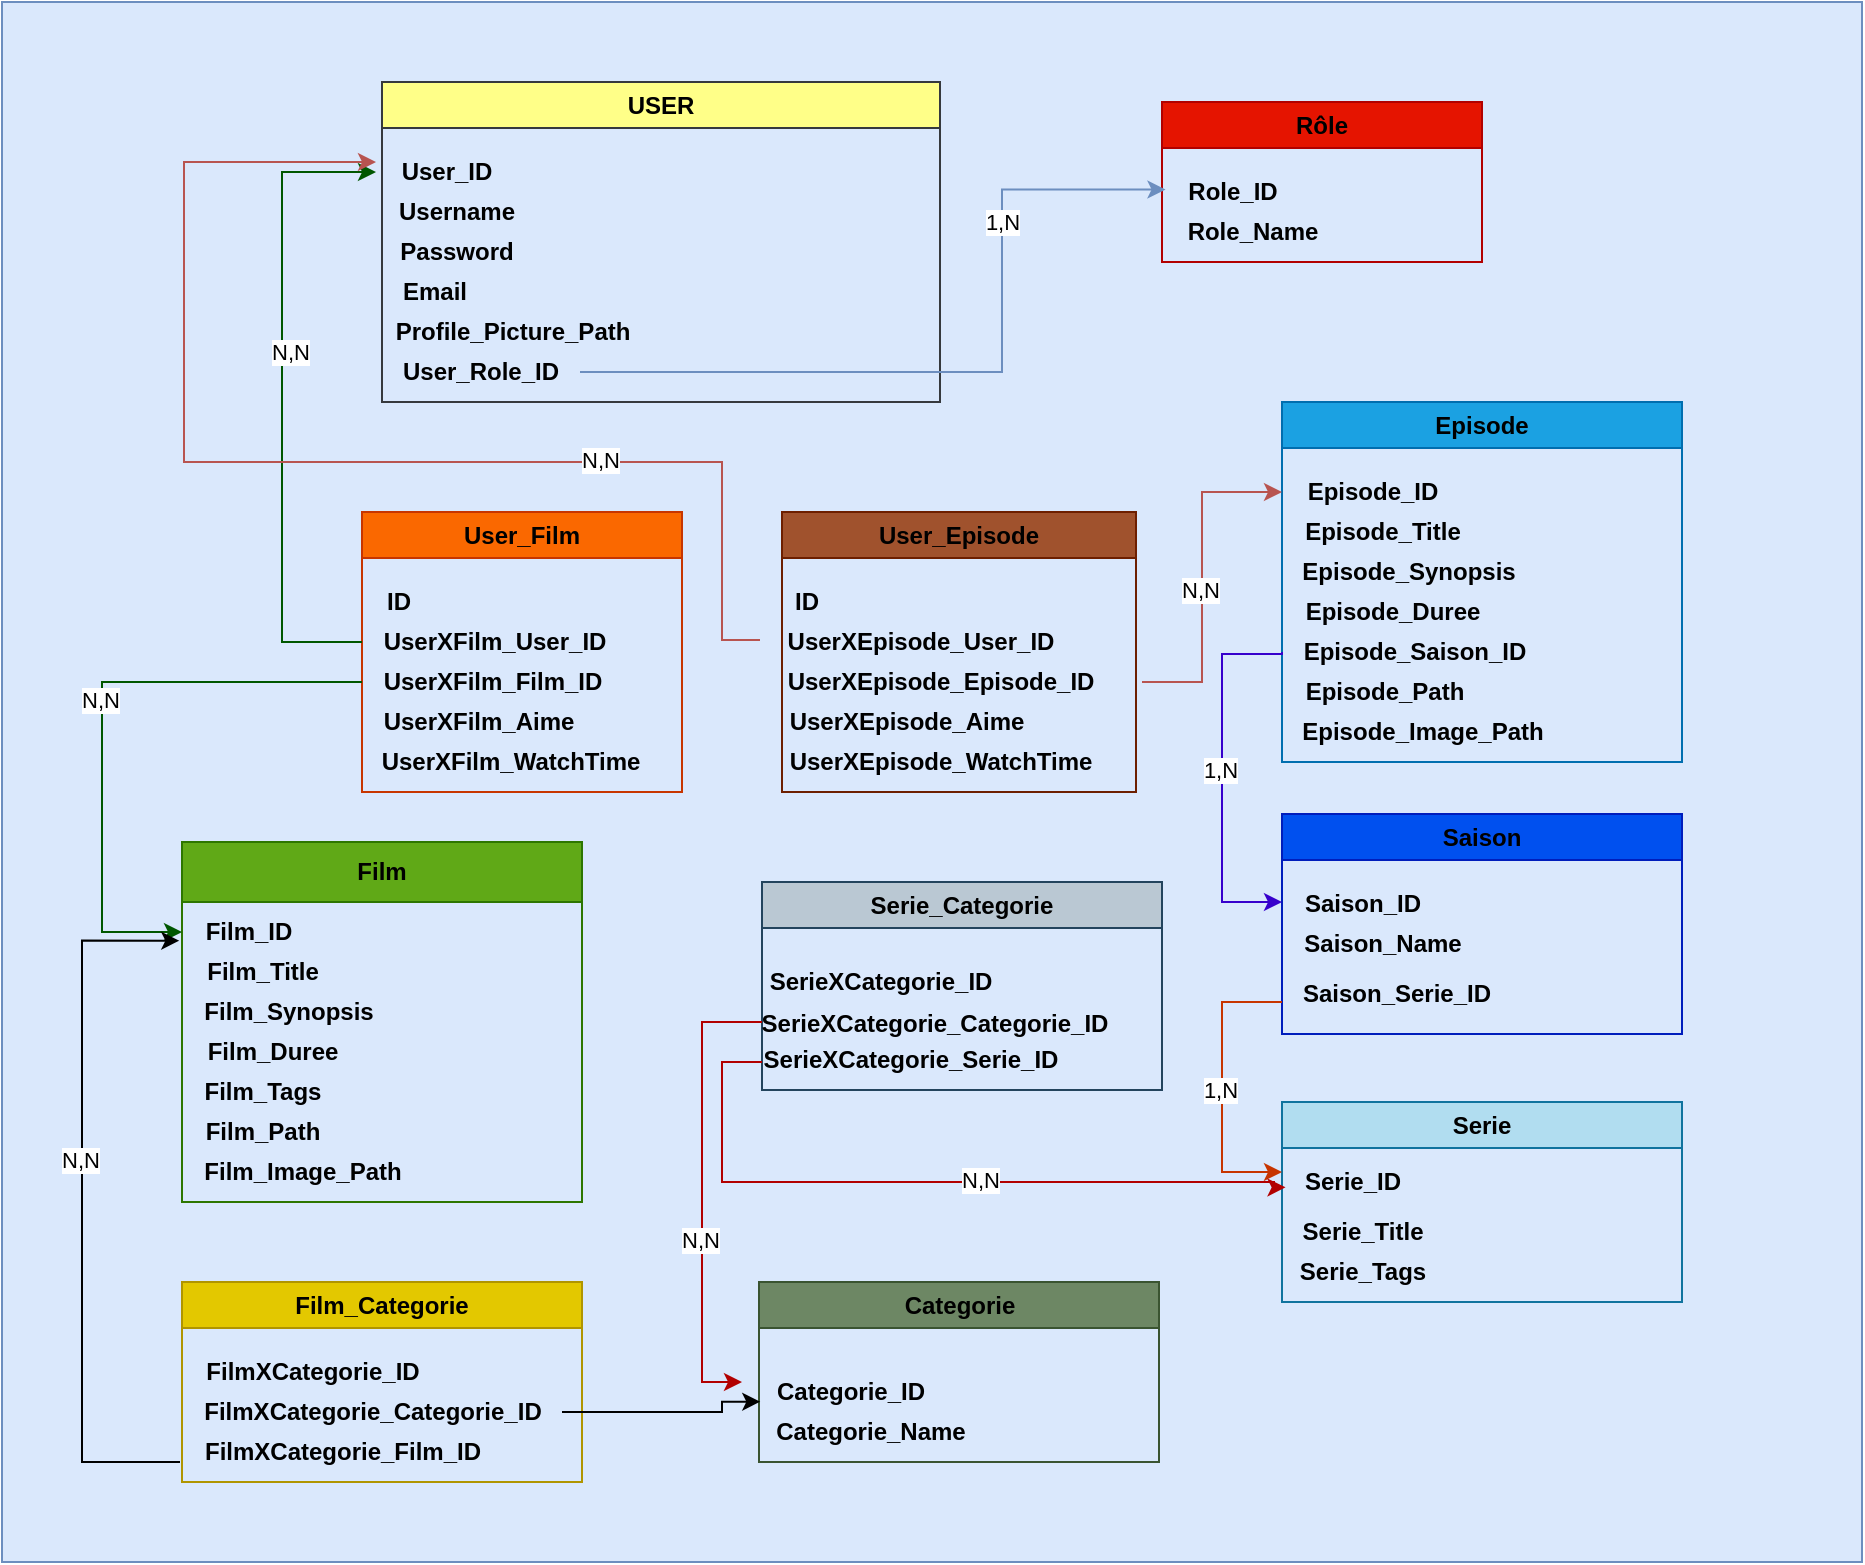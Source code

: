 <mxfile version="22.1.16" type="device">
  <diagram name="Page-1" id="xr-6lOxqDbVQiCkjv1bu">
    <mxGraphModel dx="2007" dy="701" grid="1" gridSize="10" guides="1" tooltips="1" connect="1" arrows="1" fold="1" page="1" pageScale="1" pageWidth="827" pageHeight="1169" math="0" shadow="0">
      <root>
        <mxCell id="0" />
        <mxCell id="1" parent="0" />
        <mxCell id="6irWC2_6p6o8d9v7BcCe-123" value="" style="rounded=0;whiteSpace=wrap;html=1;fillColor=#dae8fc;strokeColor=#6c8ebf;" vertex="1" parent="1">
          <mxGeometry x="-40" y="10" width="930" height="780" as="geometry" />
        </mxCell>
        <mxCell id="6irWC2_6p6o8d9v7BcCe-2" value="USER" style="swimlane;whiteSpace=wrap;html=1;fillColor=#ffff88;strokeColor=#36393d;spacing=2;fontColor=#000000;fontStyle=1" vertex="1" parent="1">
          <mxGeometry x="150" y="50" width="279" height="160" as="geometry" />
        </mxCell>
        <mxCell id="6irWC2_6p6o8d9v7BcCe-4" value="User_ID" style="text;html=1;align=center;verticalAlign=middle;resizable=0;points=[];autosize=1;strokeColor=none;fillColor=none;spacing=2;fontColor=#000000;fontStyle=1" vertex="1" parent="6irWC2_6p6o8d9v7BcCe-2">
          <mxGeometry x="-3" y="30" width="70" height="30" as="geometry" />
        </mxCell>
        <mxCell id="6irWC2_6p6o8d9v7BcCe-5" value="Username" style="text;html=1;align=center;verticalAlign=middle;resizable=0;points=[];autosize=1;strokeColor=none;fillColor=none;spacing=2;fontColor=#000000;fontStyle=1" vertex="1" parent="6irWC2_6p6o8d9v7BcCe-2">
          <mxGeometry x="-3" y="50" width="80" height="30" as="geometry" />
        </mxCell>
        <mxCell id="6irWC2_6p6o8d9v7BcCe-6" value="Password" style="text;html=1;align=center;verticalAlign=middle;resizable=0;points=[];autosize=1;strokeColor=none;fillColor=none;spacing=2;fontColor=#000000;fontStyle=1" vertex="1" parent="6irWC2_6p6o8d9v7BcCe-2">
          <mxGeometry x="-3" y="70" width="80" height="30" as="geometry" />
        </mxCell>
        <mxCell id="6irWC2_6p6o8d9v7BcCe-7" value="Email" style="text;html=1;align=center;verticalAlign=middle;resizable=0;points=[];autosize=1;strokeColor=none;fillColor=none;spacing=2;fontColor=#000000;fontStyle=1" vertex="1" parent="6irWC2_6p6o8d9v7BcCe-2">
          <mxGeometry x="-4" y="90" width="60" height="30" as="geometry" />
        </mxCell>
        <mxCell id="6irWC2_6p6o8d9v7BcCe-8" value="Profile_Picture_Path" style="text;html=1;align=center;verticalAlign=middle;resizable=0;points=[];autosize=1;strokeColor=none;fillColor=none;spacing=2;fontColor=#000000;fontStyle=1" vertex="1" parent="6irWC2_6p6o8d9v7BcCe-2">
          <mxGeometry x="-5" y="110" width="140" height="30" as="geometry" />
        </mxCell>
        <mxCell id="6irWC2_6p6o8d9v7BcCe-9" value="User_Role_ID" style="text;html=1;align=center;verticalAlign=middle;resizable=0;points=[];autosize=1;strokeColor=none;fillColor=none;spacing=2;fontColor=#000000;fontStyle=1" vertex="1" parent="6irWC2_6p6o8d9v7BcCe-2">
          <mxGeometry x="-1" y="130" width="100" height="30" as="geometry" />
        </mxCell>
        <mxCell id="6irWC2_6p6o8d9v7BcCe-10" value="Rôle" style="swimlane;whiteSpace=wrap;html=1;fillColor=#e51400;fontColor=#000000;strokeColor=#B20000;spacing=2;fontStyle=1" vertex="1" parent="1">
          <mxGeometry x="540" y="60" width="160" height="80" as="geometry" />
        </mxCell>
        <mxCell id="6irWC2_6p6o8d9v7BcCe-11" value="Role_ID" style="text;html=1;align=center;verticalAlign=middle;resizable=0;points=[];autosize=1;strokeColor=none;fillColor=none;spacing=2;fontColor=#000000;fontStyle=1" vertex="1" parent="6irWC2_6p6o8d9v7BcCe-10">
          <mxGeometry y="30" width="70" height="30" as="geometry" />
        </mxCell>
        <mxCell id="6irWC2_6p6o8d9v7BcCe-17" value="Role_Name" style="text;html=1;align=center;verticalAlign=middle;resizable=0;points=[];autosize=1;strokeColor=none;fillColor=none;spacing=2;fontColor=#000000;fontStyle=1" vertex="1" parent="6irWC2_6p6o8d9v7BcCe-10">
          <mxGeometry y="50" width="90" height="30" as="geometry" />
        </mxCell>
        <mxCell id="6irWC2_6p6o8d9v7BcCe-18" value="Categorie" style="swimlane;whiteSpace=wrap;html=1;fillColor=#6d8764;fontColor=#000000;strokeColor=#3A5431;spacing=2;fontStyle=1" vertex="1" parent="1">
          <mxGeometry x="338.5" y="650" width="200" height="90" as="geometry" />
        </mxCell>
        <mxCell id="6irWC2_6p6o8d9v7BcCe-19" value="Categorie_ID" style="text;html=1;align=center;verticalAlign=middle;resizable=0;points=[];autosize=1;strokeColor=none;fillColor=none;spacing=2;fontColor=#000000;fontStyle=1" vertex="1" parent="6irWC2_6p6o8d9v7BcCe-18">
          <mxGeometry x="-5" y="40" width="100" height="30" as="geometry" />
        </mxCell>
        <mxCell id="6irWC2_6p6o8d9v7BcCe-20" value="Categorie_Name" style="text;html=1;align=center;verticalAlign=middle;resizable=0;points=[];autosize=1;strokeColor=none;fillColor=none;spacing=2;fontColor=#000000;fontStyle=1" vertex="1" parent="6irWC2_6p6o8d9v7BcCe-18">
          <mxGeometry x="-5" y="60" width="120" height="30" as="geometry" />
        </mxCell>
        <mxCell id="6irWC2_6p6o8d9v7BcCe-25" value="Serie_Categorie" style="swimlane;whiteSpace=wrap;html=1;fillColor=#bac8d3;strokeColor=#23445d;spacing=2;fontColor=#000000;fontStyle=1" vertex="1" parent="1">
          <mxGeometry x="340" y="450" width="200" height="104" as="geometry" />
        </mxCell>
        <mxCell id="6irWC2_6p6o8d9v7BcCe-26" value="SerieXCategorie_ID" style="text;html=1;align=center;verticalAlign=middle;resizable=0;points=[];autosize=1;strokeColor=none;fillColor=none;spacing=2;fontColor=#000000;fontStyle=1" vertex="1" parent="6irWC2_6p6o8d9v7BcCe-25">
          <mxGeometry x="-6" y="35" width="130" height="30" as="geometry" />
        </mxCell>
        <mxCell id="6irWC2_6p6o8d9v7BcCe-70" value="SerieXCategorie_Categorie_ID" style="text;html=1;align=center;verticalAlign=middle;resizable=0;points=[];autosize=1;strokeColor=none;fillColor=none;spacing=2;fontColor=#000000;fontStyle=1" vertex="1" parent="6irWC2_6p6o8d9v7BcCe-25">
          <mxGeometry x="-14" y="56" width="200" height="30" as="geometry" />
        </mxCell>
        <mxCell id="6irWC2_6p6o8d9v7BcCe-71" value="SerieXCategorie_Serie_ID" style="text;html=1;align=center;verticalAlign=middle;resizable=0;points=[];autosize=1;strokeColor=none;fillColor=none;spacing=2;fontColor=#000000;fontStyle=1" vertex="1" parent="6irWC2_6p6o8d9v7BcCe-25">
          <mxGeometry x="-11" y="74" width="170" height="30" as="geometry" />
        </mxCell>
        <mxCell id="6irWC2_6p6o8d9v7BcCe-32" value="Episode" style="swimlane;whiteSpace=wrap;html=1;fillColor=#1ba1e2;strokeColor=#006EAF;fontColor=#000000;spacing=2;fontStyle=1" vertex="1" parent="1">
          <mxGeometry x="600" y="210" width="200" height="180" as="geometry" />
        </mxCell>
        <mxCell id="6irWC2_6p6o8d9v7BcCe-33" value="Episode_ID" style="text;html=1;align=center;verticalAlign=middle;resizable=0;points=[];autosize=1;strokeColor=none;fillColor=none;spacing=2;fontColor=#000000;fontStyle=1" vertex="1" parent="6irWC2_6p6o8d9v7BcCe-32">
          <mxGeometry y="30" width="90" height="30" as="geometry" />
        </mxCell>
        <mxCell id="6irWC2_6p6o8d9v7BcCe-34" value="Episode_Title" style="text;html=1;align=center;verticalAlign=middle;resizable=0;points=[];autosize=1;strokeColor=none;fillColor=none;spacing=2;fontColor=#000000;fontStyle=1" vertex="1" parent="6irWC2_6p6o8d9v7BcCe-32">
          <mxGeometry y="50" width="100" height="30" as="geometry" />
        </mxCell>
        <mxCell id="6irWC2_6p6o8d9v7BcCe-35" value="Episode_Synopsis" style="text;html=1;align=center;verticalAlign=middle;resizable=0;points=[];autosize=1;strokeColor=none;fillColor=none;spacing=2;fontColor=#000000;fontStyle=1" vertex="1" parent="6irWC2_6p6o8d9v7BcCe-32">
          <mxGeometry x="-2" y="70" width="130" height="30" as="geometry" />
        </mxCell>
        <mxCell id="6irWC2_6p6o8d9v7BcCe-36" value="Episode_Duree" style="text;html=1;align=center;verticalAlign=middle;resizable=0;points=[];autosize=1;strokeColor=none;fillColor=none;spacing=2;fontColor=#000000;fontStyle=1" vertex="1" parent="6irWC2_6p6o8d9v7BcCe-32">
          <mxGeometry y="90" width="110" height="30" as="geometry" />
        </mxCell>
        <mxCell id="6irWC2_6p6o8d9v7BcCe-38" value="Episode_Path" style="text;html=1;align=center;verticalAlign=middle;resizable=0;points=[];autosize=1;strokeColor=none;fillColor=none;spacing=2;fontColor=#000000;fontStyle=1" vertex="1" parent="6irWC2_6p6o8d9v7BcCe-32">
          <mxGeometry x="1" y="130" width="100" height="30" as="geometry" />
        </mxCell>
        <mxCell id="6irWC2_6p6o8d9v7BcCe-40" value="Episode_Image_Path" style="text;html=1;align=center;verticalAlign=middle;resizable=0;points=[];autosize=1;strokeColor=none;fillColor=none;spacing=2;fontColor=#000000;fontStyle=1" vertex="1" parent="6irWC2_6p6o8d9v7BcCe-32">
          <mxGeometry y="150" width="140" height="30" as="geometry" />
        </mxCell>
        <mxCell id="6irWC2_6p6o8d9v7BcCe-49" value="Episode_Saison_ID" style="text;html=1;align=center;verticalAlign=middle;resizable=0;points=[];autosize=1;strokeColor=none;fillColor=none;spacing=2;fontColor=#000000;fontStyle=1" vertex="1" parent="6irWC2_6p6o8d9v7BcCe-32">
          <mxGeometry x="1" y="110" width="130" height="30" as="geometry" />
        </mxCell>
        <mxCell id="6irWC2_6p6o8d9v7BcCe-41" value="Film" style="swimlane;whiteSpace=wrap;html=1;startSize=30;fillColor=#60a917;fontColor=#000000;strokeColor=#2D7600;spacing=2;fontStyle=1" vertex="1" parent="1">
          <mxGeometry x="50" y="430" width="200" height="180" as="geometry" />
        </mxCell>
        <mxCell id="6irWC2_6p6o8d9v7BcCe-42" value="Film_ID" style="text;html=1;align=center;verticalAlign=middle;resizable=0;points=[];autosize=1;strokeColor=none;fillColor=none;spacing=2;fontColor=#000000;fontStyle=1" vertex="1" parent="6irWC2_6p6o8d9v7BcCe-41">
          <mxGeometry x="-2" y="30" width="70" height="30" as="geometry" />
        </mxCell>
        <mxCell id="6irWC2_6p6o8d9v7BcCe-43" value="Film_Title" style="text;html=1;align=center;verticalAlign=middle;resizable=0;points=[];autosize=1;strokeColor=none;fillColor=none;spacing=2;fontColor=#000000;fontStyle=1" vertex="1" parent="6irWC2_6p6o8d9v7BcCe-41">
          <mxGeometry y="50" width="80" height="30" as="geometry" />
        </mxCell>
        <mxCell id="6irWC2_6p6o8d9v7BcCe-44" value="Film_Synopsis" style="text;html=1;align=center;verticalAlign=middle;resizable=0;points=[];autosize=1;strokeColor=none;fillColor=none;spacing=2;fontColor=#000000;fontStyle=1" vertex="1" parent="6irWC2_6p6o8d9v7BcCe-41">
          <mxGeometry x="-2" y="70" width="110" height="30" as="geometry" />
        </mxCell>
        <mxCell id="6irWC2_6p6o8d9v7BcCe-45" value="Film_Duree" style="text;html=1;align=center;verticalAlign=middle;resizable=0;points=[];autosize=1;strokeColor=none;fillColor=none;spacing=2;fontColor=#000000;fontStyle=1" vertex="1" parent="6irWC2_6p6o8d9v7BcCe-41">
          <mxGeometry y="90" width="90" height="30" as="geometry" />
        </mxCell>
        <mxCell id="6irWC2_6p6o8d9v7BcCe-46" value="Film_Tags" style="text;html=1;align=center;verticalAlign=middle;resizable=0;points=[];autosize=1;strokeColor=none;fillColor=none;spacing=2;fontColor=#000000;fontStyle=1" vertex="1" parent="6irWC2_6p6o8d9v7BcCe-41">
          <mxGeometry y="110" width="80" height="30" as="geometry" />
        </mxCell>
        <mxCell id="6irWC2_6p6o8d9v7BcCe-47" value="Film_Path" style="text;html=1;align=center;verticalAlign=middle;resizable=0;points=[];autosize=1;strokeColor=none;fillColor=none;spacing=2;fontColor=#000000;fontStyle=1" vertex="1" parent="6irWC2_6p6o8d9v7BcCe-41">
          <mxGeometry y="130" width="80" height="30" as="geometry" />
        </mxCell>
        <mxCell id="6irWC2_6p6o8d9v7BcCe-48" value="Film_Image_Path" style="text;html=1;align=center;verticalAlign=middle;resizable=0;points=[];autosize=1;strokeColor=none;fillColor=none;spacing=2;fontColor=#000000;fontStyle=1" vertex="1" parent="6irWC2_6p6o8d9v7BcCe-41">
          <mxGeometry y="150" width="120" height="30" as="geometry" />
        </mxCell>
        <mxCell id="6irWC2_6p6o8d9v7BcCe-50" value="Saison" style="swimlane;whiteSpace=wrap;html=1;fillColor=#0050ef;fontColor=#000000;strokeColor=#001DBC;spacing=2;fontStyle=1" vertex="1" parent="1">
          <mxGeometry x="600" y="416" width="200" height="110" as="geometry" />
        </mxCell>
        <mxCell id="6irWC2_6p6o8d9v7BcCe-51" value="Saison_ID" style="text;html=1;align=center;verticalAlign=middle;resizable=0;points=[];autosize=1;strokeColor=none;fillColor=none;spacing=2;fontColor=#000000;fontStyle=1" vertex="1" parent="6irWC2_6p6o8d9v7BcCe-50">
          <mxGeometry y="30" width="80" height="30" as="geometry" />
        </mxCell>
        <mxCell id="6irWC2_6p6o8d9v7BcCe-52" value="Saison_Name" style="text;html=1;align=center;verticalAlign=middle;resizable=0;points=[];autosize=1;strokeColor=none;fillColor=none;spacing=2;fontColor=#000000;fontStyle=1" vertex="1" parent="6irWC2_6p6o8d9v7BcCe-50">
          <mxGeometry y="50" width="100" height="30" as="geometry" />
        </mxCell>
        <mxCell id="6irWC2_6p6o8d9v7BcCe-53" value="Saison_Serie_ID" style="text;html=1;align=center;verticalAlign=middle;resizable=0;points=[];autosize=1;strokeColor=none;fillColor=none;spacing=2;fontColor=#000000;fontStyle=1" vertex="1" parent="6irWC2_6p6o8d9v7BcCe-50">
          <mxGeometry x="-3" y="75" width="120" height="30" as="geometry" />
        </mxCell>
        <mxCell id="6irWC2_6p6o8d9v7BcCe-58" value="User_Film" style="swimlane;whiteSpace=wrap;html=1;fillColor=#fa6800;fontColor=#000000;strokeColor=#C73500;spacing=2;fontStyle=1" vertex="1" parent="1">
          <mxGeometry x="140" y="265" width="160" height="140" as="geometry" />
        </mxCell>
        <mxCell id="6irWC2_6p6o8d9v7BcCe-59" value="ID" style="text;html=1;align=center;verticalAlign=middle;resizable=0;points=[];autosize=1;strokeColor=none;fillColor=none;spacing=2;fontColor=#000000;fontStyle=1" vertex="1" parent="6irWC2_6p6o8d9v7BcCe-58">
          <mxGeometry x="-2" y="30" width="40" height="30" as="geometry" />
        </mxCell>
        <mxCell id="6irWC2_6p6o8d9v7BcCe-60" value="UserXFilm_User_ID" style="text;html=1;align=center;verticalAlign=middle;resizable=0;points=[];autosize=1;strokeColor=none;fillColor=none;spacing=2;fontColor=#000000;fontStyle=1" vertex="1" parent="6irWC2_6p6o8d9v7BcCe-58">
          <mxGeometry x="1" y="50" width="130" height="30" as="geometry" />
        </mxCell>
        <mxCell id="6irWC2_6p6o8d9v7BcCe-61" value="UserXFilm_Film_ID" style="text;html=1;align=center;verticalAlign=middle;resizable=0;points=[];autosize=1;strokeColor=none;fillColor=none;spacing=2;fontColor=#000000;fontStyle=1" vertex="1" parent="6irWC2_6p6o8d9v7BcCe-58">
          <mxGeometry y="70" width="130" height="30" as="geometry" />
        </mxCell>
        <mxCell id="6irWC2_6p6o8d9v7BcCe-62" value="UserXFilm_Aime" style="text;html=1;align=center;verticalAlign=middle;resizable=0;points=[];autosize=1;strokeColor=none;fillColor=none;spacing=2;fontColor=#000000;fontStyle=1" vertex="1" parent="6irWC2_6p6o8d9v7BcCe-58">
          <mxGeometry x="-2" y="90" width="120" height="30" as="geometry" />
        </mxCell>
        <mxCell id="6irWC2_6p6o8d9v7BcCe-63" value="UserXFilm_WatchTime" style="text;html=1;align=center;verticalAlign=middle;resizable=0;points=[];autosize=1;strokeColor=none;fillColor=none;spacing=2;fontColor=#000000;fontStyle=1" vertex="1" parent="6irWC2_6p6o8d9v7BcCe-58">
          <mxGeometry x="-1" y="110" width="150" height="30" as="geometry" />
        </mxCell>
        <mxCell id="6irWC2_6p6o8d9v7BcCe-64" value="User_Episode" style="swimlane;whiteSpace=wrap;html=1;fillColor=#a0522d;fontColor=#000000;strokeColor=#6D1F00;spacing=2;fontStyle=1" vertex="1" parent="1">
          <mxGeometry x="350" y="265" width="177" height="140" as="geometry" />
        </mxCell>
        <mxCell id="6irWC2_6p6o8d9v7BcCe-65" value="ID" style="text;html=1;align=center;verticalAlign=middle;resizable=0;points=[];autosize=1;strokeColor=none;fillColor=none;spacing=2;fontColor=#000000;fontStyle=1" vertex="1" parent="6irWC2_6p6o8d9v7BcCe-64">
          <mxGeometry x="-8" y="30" width="40" height="30" as="geometry" />
        </mxCell>
        <mxCell id="6irWC2_6p6o8d9v7BcCe-66" value="UserXEpisode_User_ID" style="text;html=1;align=center;verticalAlign=middle;resizable=0;points=[];autosize=1;strokeColor=none;fillColor=none;spacing=2;fontColor=#000000;fontStyle=1" vertex="1" parent="6irWC2_6p6o8d9v7BcCe-64">
          <mxGeometry x="-11" y="50" width="160" height="30" as="geometry" />
        </mxCell>
        <mxCell id="6irWC2_6p6o8d9v7BcCe-67" value="UserXEpisode_Episode_ID" style="text;html=1;align=center;verticalAlign=middle;resizable=0;points=[];autosize=1;strokeColor=none;fillColor=none;spacing=2;fontColor=#000000;fontStyle=1" vertex="1" parent="6irWC2_6p6o8d9v7BcCe-64">
          <mxGeometry x="-11" y="70" width="180" height="30" as="geometry" />
        </mxCell>
        <mxCell id="6irWC2_6p6o8d9v7BcCe-68" value="UserXEpisode_Aime" style="text;html=1;align=center;verticalAlign=middle;resizable=0;points=[];autosize=1;strokeColor=none;fillColor=none;spacing=2;fontColor=#000000;fontStyle=1" vertex="1" parent="6irWC2_6p6o8d9v7BcCe-64">
          <mxGeometry x="-8" y="90" width="140" height="30" as="geometry" />
        </mxCell>
        <mxCell id="6irWC2_6p6o8d9v7BcCe-69" value="UserXEpisode_WatchTime" style="text;html=1;align=center;verticalAlign=middle;resizable=0;points=[];autosize=1;strokeColor=none;fillColor=none;spacing=2;fontColor=#000000;fontStyle=1" vertex="1" parent="6irWC2_6p6o8d9v7BcCe-64">
          <mxGeometry x="-6" y="110" width="170" height="30" as="geometry" />
        </mxCell>
        <mxCell id="6irWC2_6p6o8d9v7BcCe-28" value="Film_Categorie" style="swimlane;whiteSpace=wrap;html=1;fillColor=#e3c800;fontColor=#000000;strokeColor=#B09500;spacing=2;fontStyle=1" vertex="1" parent="1">
          <mxGeometry x="50" y="650" width="200" height="100" as="geometry" />
        </mxCell>
        <mxCell id="6irWC2_6p6o8d9v7BcCe-29" value="FilmXCategorie_ID" style="text;html=1;align=center;verticalAlign=middle;resizable=0;points=[];autosize=1;strokeColor=none;fillColor=none;spacing=2;fontColor=#000000;fontStyle=1" vertex="1" parent="6irWC2_6p6o8d9v7BcCe-28">
          <mxGeometry y="30" width="130" height="30" as="geometry" />
        </mxCell>
        <mxCell id="6irWC2_6p6o8d9v7BcCe-72" value="FilmXCategorie_Categorie_ID" style="text;html=1;align=center;verticalAlign=middle;resizable=0;points=[];autosize=1;strokeColor=none;fillColor=none;spacing=2;fontColor=#000000;fontStyle=1" vertex="1" parent="6irWC2_6p6o8d9v7BcCe-28">
          <mxGeometry y="50" width="190" height="30" as="geometry" />
        </mxCell>
        <mxCell id="6irWC2_6p6o8d9v7BcCe-73" value="FilmXCategorie_Film_ID" style="text;html=1;align=center;verticalAlign=middle;resizable=0;points=[];autosize=1;strokeColor=none;fillColor=none;spacing=2;fontColor=#000000;fontStyle=1" vertex="1" parent="6irWC2_6p6o8d9v7BcCe-28">
          <mxGeometry y="70" width="160" height="30" as="geometry" />
        </mxCell>
        <mxCell id="6irWC2_6p6o8d9v7BcCe-82" value="" style="edgeStyle=elbowEdgeStyle;rounded=0;orthogonalLoop=1;jettySize=auto;html=1;fillColor=#dae8fc;strokeColor=#6c8ebf;entryX=0.025;entryY=0.459;entryDx=0;entryDy=0;entryPerimeter=0;spacing=2;fontColor=#000000;fontStyle=1" edge="1" parent="1" source="6irWC2_6p6o8d9v7BcCe-9" target="6irWC2_6p6o8d9v7BcCe-11">
          <mxGeometry relative="1" as="geometry">
            <mxPoint x="520" y="100" as="targetPoint" />
            <Array as="points">
              <mxPoint x="460" y="150" />
            </Array>
          </mxGeometry>
        </mxCell>
        <mxCell id="6irWC2_6p6o8d9v7BcCe-126" value="1,N" style="edgeLabel;html=1;align=center;verticalAlign=middle;resizable=0;points=[];" vertex="1" connectable="0" parent="6irWC2_6p6o8d9v7BcCe-82">
          <mxGeometry x="0.69" y="1" relative="1" as="geometry">
            <mxPoint x="-23" y="17" as="offset" />
          </mxGeometry>
        </mxCell>
        <mxCell id="6irWC2_6p6o8d9v7BcCe-101" value="" style="edgeStyle=orthogonalEdgeStyle;rounded=0;orthogonalLoop=1;jettySize=auto;html=1;fillColor=#f8cecc;strokeColor=#b85450;spacing=2;fontColor=#000000;fontStyle=1" edge="1" parent="1" target="6irWC2_6p6o8d9v7BcCe-33">
          <mxGeometry relative="1" as="geometry">
            <mxPoint x="530" y="350" as="sourcePoint" />
            <mxPoint x="590" y="240" as="targetPoint" />
            <Array as="points">
              <mxPoint x="560" y="350" />
              <mxPoint x="560" y="255" />
            </Array>
          </mxGeometry>
        </mxCell>
        <mxCell id="6irWC2_6p6o8d9v7BcCe-104" value="" style="edgeStyle=orthogonalEdgeStyle;rounded=0;orthogonalLoop=1;jettySize=auto;html=1;fillColor=#008a00;strokeColor=#005700;spacing=2;fontColor=#000000;fontStyle=1" edge="1" parent="1" target="6irWC2_6p6o8d9v7BcCe-4">
          <mxGeometry relative="1" as="geometry">
            <mxPoint x="140" y="330" as="sourcePoint" />
            <mxPoint x="143" y="95" as="targetPoint" />
            <Array as="points">
              <mxPoint x="100" y="330" />
              <mxPoint x="100" y="95" />
            </Array>
          </mxGeometry>
        </mxCell>
        <mxCell id="6irWC2_6p6o8d9v7BcCe-92" value="" style="edgeStyle=orthogonalEdgeStyle;rounded=0;orthogonalLoop=1;jettySize=auto;html=1;fillColor=#f8cecc;strokeColor=#b85450;elbow=vertical;jumpSize=6;spacing=2;fontColor=#000000;fontStyle=1" edge="1" parent="1" source="6irWC2_6p6o8d9v7BcCe-66" target="6irWC2_6p6o8d9v7BcCe-4">
          <mxGeometry relative="1" as="geometry">
            <mxPoint x="330" y="329" as="sourcePoint" />
            <mxPoint x="140" y="90" as="targetPoint" />
            <Array as="points">
              <mxPoint x="320" y="329" />
              <mxPoint x="320" y="240" />
              <mxPoint x="51" y="240" />
              <mxPoint x="51" y="90" />
            </Array>
          </mxGeometry>
        </mxCell>
        <mxCell id="6irWC2_6p6o8d9v7BcCe-110" value="" style="edgeStyle=orthogonalEdgeStyle;rounded=0;orthogonalLoop=1;jettySize=auto;html=1;entryX=0;entryY=0.25;entryDx=0;entryDy=0;fillColor=#008a00;strokeColor=#005700;spacing=2;fontColor=#000000;fontStyle=1" edge="1" parent="1" source="6irWC2_6p6o8d9v7BcCe-61" target="6irWC2_6p6o8d9v7BcCe-41">
          <mxGeometry relative="1" as="geometry">
            <mxPoint x="20" y="470" as="targetPoint" />
            <Array as="points">
              <mxPoint x="10" y="350" />
              <mxPoint x="10" y="475" />
            </Array>
          </mxGeometry>
        </mxCell>
        <mxCell id="6irWC2_6p6o8d9v7BcCe-114" value="" style="edgeStyle=orthogonalEdgeStyle;rounded=0;orthogonalLoop=1;jettySize=auto;html=1;fillColor=#6a00ff;strokeColor=#3700CC;spacing=2;fontColor=#000000;fontStyle=1" edge="1" parent="1">
          <mxGeometry relative="1" as="geometry">
            <mxPoint x="600" y="335" as="sourcePoint" />
            <mxPoint x="600" y="460" as="targetPoint" />
            <Array as="points">
              <mxPoint x="600" y="336" />
              <mxPoint x="570" y="336" />
              <mxPoint x="570" y="460" />
            </Array>
          </mxGeometry>
        </mxCell>
        <mxCell id="6irWC2_6p6o8d9v7BcCe-54" value="Serie" style="swimlane;whiteSpace=wrap;html=1;fillColor=#b1ddf0;strokeColor=#10739e;spacing=2;fontColor=#000000;fontStyle=1" vertex="1" parent="1">
          <mxGeometry x="600" y="560" width="200" height="100" as="geometry" />
        </mxCell>
        <mxCell id="6irWC2_6p6o8d9v7BcCe-55" value="Serie_ID" style="text;html=1;align=center;verticalAlign=middle;resizable=0;points=[];autosize=1;strokeColor=none;fillColor=none;spacing=2;fontColor=#000000;fontStyle=1" vertex="1" parent="6irWC2_6p6o8d9v7BcCe-54">
          <mxGeometry y="25" width="70" height="30" as="geometry" />
        </mxCell>
        <mxCell id="6irWC2_6p6o8d9v7BcCe-56" value="Serie_Title" style="text;html=1;align=center;verticalAlign=middle;resizable=0;points=[];autosize=1;strokeColor=none;fillColor=none;spacing=2;fontColor=#000000;fontStyle=1" vertex="1" parent="6irWC2_6p6o8d9v7BcCe-54">
          <mxGeometry y="50" width="80" height="30" as="geometry" />
        </mxCell>
        <mxCell id="6irWC2_6p6o8d9v7BcCe-57" value="Serie_Tags" style="text;html=1;align=center;verticalAlign=middle;resizable=0;points=[];autosize=1;strokeColor=none;fillColor=none;spacing=2;fontColor=#000000;fontStyle=1" vertex="1" parent="6irWC2_6p6o8d9v7BcCe-54">
          <mxGeometry x="-5" y="70" width="90" height="30" as="geometry" />
        </mxCell>
        <mxCell id="6irWC2_6p6o8d9v7BcCe-115" value="" style="edgeStyle=orthogonalEdgeStyle;rounded=0;orthogonalLoop=1;jettySize=auto;html=1;fillColor=#fa6800;strokeColor=#C73500;spacing=2;fontColor=#000000;fontStyle=1" edge="1" parent="1">
          <mxGeometry relative="1" as="geometry">
            <mxPoint x="600" y="510" as="sourcePoint" />
            <mxPoint x="600" y="595" as="targetPoint" />
            <Array as="points">
              <mxPoint x="600" y="510" />
              <mxPoint x="570" y="510" />
              <mxPoint x="570" y="595" />
            </Array>
          </mxGeometry>
        </mxCell>
        <mxCell id="6irWC2_6p6o8d9v7BcCe-116" value="" style="edgeStyle=orthogonalEdgeStyle;rounded=0;orthogonalLoop=1;jettySize=auto;html=1;fillColor=#e51400;strokeColor=#B20000;spacing=2;fontColor=#000000;fontStyle=1" edge="1" parent="1">
          <mxGeometry relative="1" as="geometry">
            <mxPoint x="340" y="520" as="sourcePoint" />
            <mxPoint x="330" y="700" as="targetPoint" />
            <Array as="points">
              <mxPoint x="340" y="520" />
              <mxPoint x="310" y="520" />
              <mxPoint x="310" y="700" />
            </Array>
          </mxGeometry>
        </mxCell>
        <mxCell id="6irWC2_6p6o8d9v7BcCe-117" value="" style="edgeStyle=orthogonalEdgeStyle;rounded=0;orthogonalLoop=1;jettySize=auto;html=1;fillColor=#e51400;strokeColor=#B20000;entryX=0.025;entryY=0.589;entryDx=0;entryDy=0;entryPerimeter=0;spacing=2;fontColor=#000000;fontStyle=1" edge="1" parent="1" target="6irWC2_6p6o8d9v7BcCe-55">
          <mxGeometry relative="1" as="geometry">
            <mxPoint x="340" y="540" as="sourcePoint" />
            <mxPoint x="520" y="590" as="targetPoint" />
            <Array as="points">
              <mxPoint x="320" y="540" />
              <mxPoint x="320" y="600" />
              <mxPoint x="596" y="600" />
              <mxPoint x="596" y="603" />
            </Array>
          </mxGeometry>
        </mxCell>
        <mxCell id="6irWC2_6p6o8d9v7BcCe-119" value="" style="edgeStyle=orthogonalEdgeStyle;rounded=0;orthogonalLoop=1;jettySize=auto;html=1;entryX=-0.017;entryY=-0.022;entryDx=0;entryDy=0;entryPerimeter=0;spacing=2;fontColor=#000000;fontStyle=1" edge="1" parent="1" target="6irWC2_6p6o8d9v7BcCe-43">
          <mxGeometry relative="1" as="geometry">
            <mxPoint x="49" y="740" as="sourcePoint" />
            <mxPoint x="40" y="480" as="targetPoint" />
            <Array as="points">
              <mxPoint y="740" />
              <mxPoint y="479" />
            </Array>
          </mxGeometry>
        </mxCell>
        <mxCell id="6irWC2_6p6o8d9v7BcCe-122" value="" style="edgeStyle=orthogonalEdgeStyle;rounded=0;orthogonalLoop=1;jettySize=auto;html=1;spacing=2;fontColor=#000000;fontStyle=1;entryX=0.047;entryY=-0.005;entryDx=0;entryDy=0;entryPerimeter=0;" edge="1" parent="1" target="6irWC2_6p6o8d9v7BcCe-20">
          <mxGeometry relative="1" as="geometry">
            <mxPoint x="240" y="715" as="sourcePoint" />
            <mxPoint x="330" y="710" as="targetPoint" />
            <Array as="points">
              <mxPoint x="320" y="715" />
              <mxPoint x="320" y="710" />
            </Array>
          </mxGeometry>
        </mxCell>
        <mxCell id="6irWC2_6p6o8d9v7BcCe-131" value="1,N" style="edgeLabel;html=1;align=center;verticalAlign=middle;resizable=0;points=[];" vertex="1" connectable="0" parent="1">
          <mxGeometry x="559.997" y="390" as="geometry">
            <mxPoint x="9" y="4" as="offset" />
          </mxGeometry>
        </mxCell>
        <mxCell id="6irWC2_6p6o8d9v7BcCe-133" value="1,N" style="edgeLabel;html=1;align=center;verticalAlign=middle;resizable=0;points=[];" vertex="1" connectable="0" parent="1">
          <mxGeometry x="559.997" y="550" as="geometry">
            <mxPoint x="9" y="4" as="offset" />
          </mxGeometry>
        </mxCell>
        <mxCell id="6irWC2_6p6o8d9v7BcCe-135" value="N,N" style="edgeLabel;html=1;align=center;verticalAlign=middle;resizable=0;points=[];" vertex="1" connectable="0" parent="1">
          <mxGeometry x="549.997" y="300" as="geometry">
            <mxPoint x="9" y="4" as="offset" />
          </mxGeometry>
        </mxCell>
        <mxCell id="6irWC2_6p6o8d9v7BcCe-136" value="N,N" style="edgeLabel;html=1;align=center;verticalAlign=middle;resizable=0;points=[];" vertex="1" connectable="0" parent="1">
          <mxGeometry x="120" y="170" as="geometry">
            <mxPoint x="-16" y="15" as="offset" />
          </mxGeometry>
        </mxCell>
        <mxCell id="6irWC2_6p6o8d9v7BcCe-134" value="N,N" style="edgeLabel;html=1;align=center;verticalAlign=middle;resizable=0;points=[];" vertex="1" connectable="0" parent="1">
          <mxGeometry x="249.997" y="230" as="geometry">
            <mxPoint x="9" y="9" as="offset" />
          </mxGeometry>
        </mxCell>
        <mxCell id="6irWC2_6p6o8d9v7BcCe-139" value="N,N" style="edgeLabel;html=1;align=center;verticalAlign=middle;resizable=0;points=[];" vertex="1" connectable="0" parent="1">
          <mxGeometry x="-0.003" y="350" as="geometry">
            <mxPoint x="9" y="9" as="offset" />
          </mxGeometry>
        </mxCell>
        <mxCell id="6irWC2_6p6o8d9v7BcCe-140" value="N,N" style="edgeLabel;html=1;align=center;verticalAlign=middle;resizable=0;points=[];" vertex="1" connectable="0" parent="1">
          <mxGeometry x="-10.003" y="580" as="geometry">
            <mxPoint x="9" y="9" as="offset" />
          </mxGeometry>
        </mxCell>
        <mxCell id="6irWC2_6p6o8d9v7BcCe-141" value="N,N" style="edgeLabel;html=1;align=center;verticalAlign=middle;resizable=0;points=[];" vertex="1" connectable="0" parent="1">
          <mxGeometry x="439.997" y="590" as="geometry">
            <mxPoint x="9" y="9" as="offset" />
          </mxGeometry>
        </mxCell>
        <mxCell id="6irWC2_6p6o8d9v7BcCe-143" value="N,N" style="edgeLabel;html=1;align=center;verticalAlign=middle;resizable=0;points=[];" vertex="1" connectable="0" parent="1">
          <mxGeometry x="299.997" y="620" as="geometry">
            <mxPoint x="9" y="9" as="offset" />
          </mxGeometry>
        </mxCell>
      </root>
    </mxGraphModel>
  </diagram>
</mxfile>
